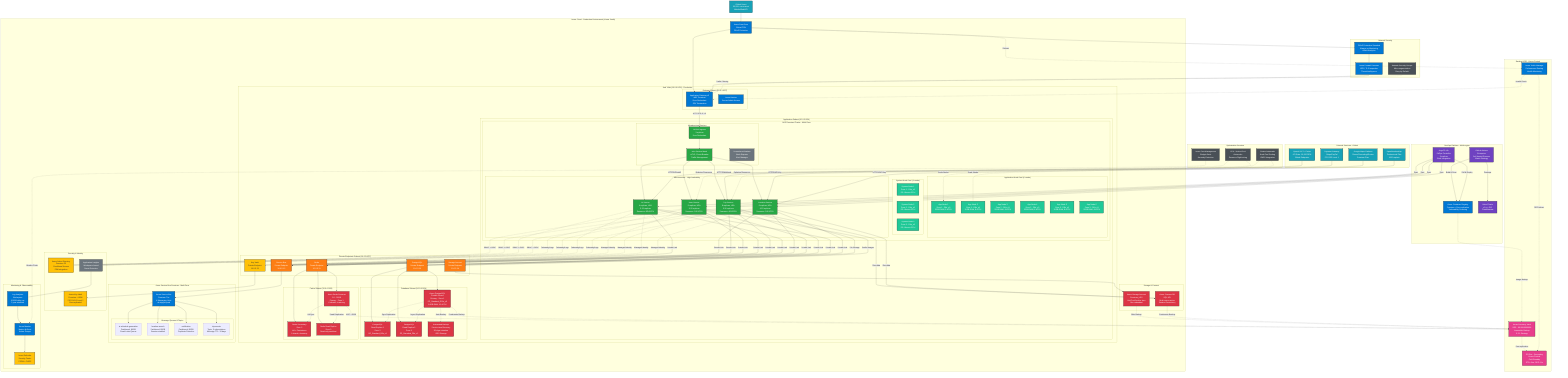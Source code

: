 graph TB
    %% Production Environment Physical Architecture
    %% Enterprise-grade Azure Cloud Architecture for TripGen Service
    
    Users[Global Users<br/>50,000+ concurrent<br/>Mobile/Web/API] --> CDN[Azure Front Door<br/>Global CDN<br/>DDoS Protection]
    
    subgraph "Azure Cloud - Production Environment (Korea South)"
        CDN --> AppGateway[Application Gateway v2<br/>WAF Premium<br/>Zone Redundant<br/>SSL Termination]
        
        subgraph "Hub VNet (10.0.0.0/16) - Production"
            subgraph "Gateway Subnet (10.0.1.0/27)"
                AppGateway
                Bastion[Azure Bastion<br/>Secure Admin Access]
            end
            
            subgraph "Application Subnet (10.0.2.0/24)"
                subgraph "AKS Premium Cluster - Multi-Zone"
                    direction TB
                    
                    subgraph "System Node Pool (3 nodes)"
                        SystemNode1[System Node 1<br/>Zone 1 - D4s_v3<br/>OS: Ubuntu 22.04]
                        SystemNode2[System Node 2<br/>Zone 2 - D4s_v3<br/>OS: Ubuntu 22.04]
                        SystemNode3[System Node 3<br/>Zone 3 - D4s_v3<br/>OS: Ubuntu 22.04]
                    end
                    
                    subgraph "Application Node Pool (6 nodes)"
                        AppNode1[App Node 1<br/>Zone 1 - D8s_v3<br/>32GB RAM, 8 vCPU]
                        AppNode2[App Node 2<br/>Zone 1 - D8s_v3<br/>32GB RAM, 8 vCPU]
                        AppNode3[App Node 3<br/>Zone 2 - D8s_v3<br/>32GB RAM, 8 vCPU]
                        AppNode4[App Node 4<br/>Zone 2 - D8s_v3<br/>32GB RAM, 8 vCPU]
                        AppNode5[App Node 5<br/>Zone 3 - D8s_v3<br/>32GB RAM, 8 vCPU]
                        AppNode6[App Node 6<br/>Zone 3 - D8s_v3<br/>32GB RAM, 8 vCPU]
                    end
                    
                    subgraph "Microservices - High Availability"
                        UserService[User Service<br/>5 replicas, HPA<br/>3-20 replicas<br/>Resource: 2Gi/1CPU]
                        TripService[Trip Service<br/>8 replicas, HPA<br/>5-30 replicas<br/>Resource: 4Gi/2CPU]
                        AIService[AI Service<br/>4 replicas, HPA<br/>3-15 replicas<br/>Resource: 8Gi/4CPU]
                        LocationService[Location Service<br/>6 replicas, HPA<br/>4-25 replicas<br/>Resource: 2Gi/1CPU]
                    end
                    
                    subgraph "Infrastructure Services"
                        IngressController[NGINX Ingress<br/>3 replicas<br/>Zone Redundant]
                        ServiceMesh[Istio Service Mesh<br/>mTLS, Circuit Breaker<br/>Traffic Management]
                        Monitoring[Prometheus/Grafana<br/>Node Exporter<br/>Alert Manager]
                    end
                end
            end
            
            AppGateway -->|HTTPS/TLS 1.3| IngressController
            IngressController --> ServiceMesh
            ServiceMesh --> UserService
            ServiceMesh --> TripService
            ServiceMesh --> AIService
            ServiceMesh --> LocationService
            
            subgraph "Database Subnet (10.0.3.0/24)"
                PostgreSQLPrimary[Azure PostgreSQL<br/>Flexible Server<br/>Primary - Zone 1<br/>GP_Standard_D16s_v3<br/>64GB RAM, 16 vCPU]
                PostgreSQLReplica1[PostgreSQL<br/>Read Replica 1<br/>Zone 2<br/>GP_Standard_D8s_v3]
                PostgreSQLReplica2[PostgreSQL<br/>Read Replica 2<br/>Zone 3<br/>GP_Standard_D8s_v3]
                PostgreSQLBackup[Automated Backup<br/>Point-in-time Recovery<br/>35 days retention<br/>GRS Storage]
            end
            
            subgraph "Cache Subnet (10.0.4.0/24)"
                RedisPrimary[Azure Redis Premium<br/>P4 - 26GB<br/>Primary - Zone 1<br/>6 shards, clustering]
                RedisSecondary[Redis Secondary<br/>Zone 2<br/>HA + Persistence<br/>6 shards, clustering]
                RedisReadReplica[Redis Read Replica<br/>Zone 3<br/>Read-only workload]
            end
            
            subgraph "Private Endpoints Subnet (10.0.5.0/27)"
                PostgreSQLEndpoint[PostgreSQL<br/>Private Endpoint<br/>10.0.5.10]
                RedisEndpoint[Redis<br/>Private Endpoint<br/>10.0.5.11]
                ServiceBusEndpoint[Service Bus<br/>Private Endpoint<br/>10.0.5.12]
                KeyVaultEndpoint[Key Vault<br/>Private Endpoint<br/>10.0.5.13]
                StorageEndpoint[Storage Account<br/>Private Endpoint<br/>10.0.5.14]
            end
        end
        
        subgraph "Azure Service Bus Premium - Multi-Zone"
            ServiceBusPremium[Azure Service Bus<br/>Premium Tier<br/>4 Messaging Units<br/>sb-tripgen-prod]
            
            subgraph "Message Queues & Topics"
                AIQueue[ai-schedule-generation<br/>Partitioned, 80GB<br/>Dead Letter Queue]
                LocationQueue[location-search<br/>Partitioned, 80GB<br/>Session-enabled]
                NotificationQueue[notification<br/>Partitioned, 80GB<br/>Duplicate Detection]
                EventTopic[trip-events<br/>Topic, 3 subscriptions<br/>Message TTL: 14 days]
            end
        end
        
        subgraph "Security & Identity"
            KeyVault[Azure Key Vault<br/>Premium + HSM<br/>FIPS 140-2 Level 2<br/>Geo-replicated]
            AAD[Azure Active Directory<br/>Premium P2<br/>Conditional Access<br/>PIM Integration]
            AppInsights[Application Insights<br/>Workspace-based<br/>Smart Detection]
        end
        
        subgraph "Monitoring & Observability"
            LogAnalytics[Log Analytics<br/>Workspace<br/>500GB daily cap<br/>2 year retention]
            AzureMonitor[Azure Monitor<br/>Metrics & Alerts<br/>Action Groups]
            Defender[Azure Defender<br/>Security Center<br/>CSPM + CWPP]
        end
        
        subgraph "Storage & Content"
            StorageAccount[Azure Storage Account<br/>Premium_LRS<br/>Hot/Cool/Archive tiers<br/>Geo-redundant]
            CosmosDB[Azure Cosmos DB<br/>SQL API<br/>Multi-region writes<br/>Session consistency]
        end
        
        %% Private Link Connections
        UserService -->|Private Link| PostgreSQLEndpoint
        TripService -->|Private Link| PostgreSQLEndpoint
        AIService -->|Private Link| PostgreSQLEndpoint
        LocationService -->|Private Link| PostgreSQLEndpoint
        
        PostgreSQLEndpoint --> PostgreSQLPrimary
        PostgreSQLEndpoint --> PostgreSQLReplica1
        PostgreSQLEndpoint --> PostgreSQLReplica2
        
        UserService -->|Private Link| RedisEndpoint
        TripService -->|Private Link| RedisEndpoint
        AIService -->|Private Link| RedisEndpoint
        LocationService -->|Private Link| RedisEndpoint
        
        RedisEndpoint --> RedisPrimary
        RedisEndpoint --> RedisSecondary
        RedisEndpoint --> RedisReadReplica
        
        AIService -->|Private Link| ServiceBusEndpoint
        LocationService -->|Private Link| ServiceBusEndpoint
        TripService -->|Private Link| ServiceBusEndpoint
        UserService -->|Private Link| ServiceBusEndpoint
        
        ServiceBusEndpoint --> ServiceBusPremium
        ServiceBusPremium --> AIQueue
        ServiceBusPremium --> LocationQueue
        ServiceBusPremium --> NotificationQueue
        ServiceBusPremium --> EventTopic
        
        %% High Availability & Replication
        PostgreSQLPrimary -.->|Sync Replication| PostgreSQLReplica1
        PostgreSQLPrimary -.->|Async Replication| PostgreSQLReplica2
        PostgreSQLPrimary -.->|Auto Backup| PostgreSQLBackup
        RedisPrimary -.->|HA Sync| RedisSecondary
        RedisPrimary -.->|Read Replication| RedisReadReplica
        
        %% Security & Identity Connections
        UserService -.->|Managed Identity| KeyVaultEndpoint
        TripService -.->|Managed Identity| KeyVaultEndpoint
        AIService -.->|Managed Identity| KeyVaultEndpoint
        LocationService -.->|Managed Identity| KeyVaultEndpoint
        
        KeyVaultEndpoint --> KeyVault
        
        UserService -.->|RBAC + OIDC| AAD
        TripService -.->|RBAC + OIDC| AAD
        AIService -.->|RBAC + OIDC| AAD
        LocationService -.->|RBAC + OIDC| AAD
        
        %% Monitoring & Telemetry
        UserService -.->|Telemetry/Logs| AppInsights
        TripService -.->|Telemetry/Logs| AppInsights
        AIService -.->|Telemetry/Logs| AppInsights
        LocationService -.->|Telemetry/Logs| AppInsights
        
        AppInsights --> LogAnalytics
        LogAnalytics --> AzureMonitor
        AzureMonitor --> Defender
        
        %% Storage Connections
        TripService -->|File Storage| StorageEndpoint
        UserService -->|Profile Images| StorageEndpoint
        StorageEndpoint --> StorageAccount
        
        TripService -->|Geo-data| CosmosDB
        LocationService -->|Geo-data| CosmosDB
    end
    
    %% External Integrations
    subgraph "External Services - Global"
        OpenAI[OpenAI GPT-4 Turbo<br/>API Rate: 10,000 RPM<br/>Global Endpoints]
        GoogleMaps[Google Maps Platform<br/>Places/Geocoding/Routes<br/>Premium Plan]
        WeatherAPI[OpenWeatherMap<br/>Professional Plan<br/>1000 req/min]
        PaymentGateway[Payment Gateway<br/>Stripe/PayPal<br/>PCI DSS Level 1]
    end
    
    %% Secure External Connections
    OpenAI -->|HTTPS/OAuth2| AIService
    GoogleMaps -->|HTTPS/API Key| LocationService
    WeatherAPI -->|HTTPS/API Key| LocationService
    PaymentGateway -->|HTTPS/Webhook| TripService
    
    %% CI/CD & DevOps Infrastructure
    subgraph "DevOps Platform - Multi-region"
        GitHubActions[GitHub Actions<br/>Enterprise<br/>Self-hosted Runners<br/>Matrix Strategy]
        ArgoCD[ArgoCD HA<br/>GitOps Controller<br/>3 replicas<br/>Slack Integration]
        ContainerRegistry[Azure Container Registry<br/>Premium + Geo-replication<br/>Vulnerability Scanning]
        Helm[Helm Charts<br/>v3.x + OCI<br/>ChartMuseum]
    end
    
    %% DevOps Workflow
    GitHubActions -->|Build & Scan| ContainerRegistry
    GitHubActions -->|Package| Helm
    ArgoCD -->|Pull & Deploy| ContainerRegistry
    ArgoCD -->|Sync| UserService
    ArgoCD -->|Sync| TripService
    ArgoCD -->|Sync| AIService
    ArgoCD -->|Sync| LocationService
    
    %% Disaster Recovery & Backup
    subgraph "Backup & DR - Korea Central"
        BackupVault[Azure Recovery Vault<br/>GRS - 99.999999999%<br/>Immutable Backup<br/>3-2-1 Strategy]
        DRSite[DR Site - Secondary<br/>Korea Central<br/>Cold Standby<br/>RTO: 4hrs, RPO: 1hr]
        TrafficManager[Azure Traffic Manager<br/>Performance Routing<br/>Health Monitoring]
    end
    
    %% Backup & DR Connections
    PostgreSQLPrimary -.->|Continuous Backup| BackupVault
    RedisPrimary -.->|AOF + RDB| BackupVault
    StorageAccount -.->|Blob Backup| BackupVault
    CosmosDB -.->|Continuous Backup| BackupVault
    ContainerRegistry -.->|Image Backup| BackupVault
    BackupVault -.->|Geo-replication| DRSite
    
    CDN -.->|Failover| TrafficManager
    TrafficManager -.->|Health Check| AppGateway
    TrafficManager -.->|DR Failover| DRSite
    
    %% Network Security
    subgraph "Network Security"
        NSG[Network Security Groups<br/>Micro-segmentation<br/>Deny by Default]
        Firewall[Azure Firewall Premium<br/>IDPS, TLS Inspection<br/>Threat Intelligence]
        DDoSProtection[DDoS Protection Standard<br/>Always-on Monitoring<br/>Attack Analytics]
    end
    
    CDN --> DDoSProtection
    DDoSProtection --> Firewall
    Firewall --> AppGateway
    NSG -.->|Traffic Filtering| AppGateway
    
    %% Performance & Cost Optimization
    subgraph "Optimization Services"
        AutoScale[Cluster Autoscaler<br/>Node Pool Scaling<br/>VMSS Integration]
        VPA[VPA - Vertical Pod<br/>Autoscaler<br/>Resource Right-sizing]
        CostManagement[Azure Cost Management<br/>Budget Alerts<br/>Anomaly Detection]
    end
    
    AutoScale -.->|Scale Nodes| AppNode1
    AutoScale -.->|Scale Nodes| AppNode2
    VPA -.->|Optimize Resources| UserService
    VPA -.->|Optimize Resources| TripService
    CostManagement -.->|Monitor Costs| AzureMonitor
    
    %% Styling for better visualization
    classDef azureService fill:#0078d4,stroke:#333,stroke-width:2px,color:#fff
    classDef microservice fill:#28a745,stroke:#333,stroke-width:2px,color:#fff
    classDef database fill:#dc3545,stroke:#333,stroke-width:2px,color:#fff
    classDef security fill:#ffc107,stroke:#333,stroke-width:2px,color:#333
    classDef external fill:#17a2b8,stroke:#333,stroke-width:2px,color:#fff
    classDef devops fill:#6f42c1,stroke:#333,stroke-width:2px,color:#fff
    classDef backup fill:#e83e8c,stroke:#333,stroke-width:2px,color:#fff
    classDef privateEndpoint fill:#fd7e14,stroke:#333,stroke-width:2px,color:#fff
    classDef nodePool fill:#20c997,stroke:#333,stroke-width:2px,color:#fff
    classDef monitoring fill:#6c757d,stroke:#333,stroke-width:2px,color:#fff
    classDef network fill:#495057,stroke:#333,stroke-width:2px,color:#fff
    
    class CDN,AppGateway,ServiceBusPremium,ContainerRegistry,LogAnalytics,AzureMonitor,Bastion,TrafficManager,Firewall,DDoSProtection azureService
    class UserService,TripService,AIService,LocationService,IngressController,ServiceMesh microservice
    class PostgreSQLPrimary,PostgreSQLReplica1,PostgreSQLReplica2,PostgreSQLBackup,RedisPrimary,RedisSecondary,RedisReadReplica,CosmosDB,StorageAccount database
    class KeyVault,KeyVaultEndpoint,AAD,Defender security
    class Users,OpenAI,GoogleMaps,WeatherAPI,PaymentGateway external
    class GitHubActions,ArgoCD,Helm devops
    class BackupVault,DRSite backup
    class PostgreSQLEndpoint,RedisEndpoint,ServiceBusEndpoint,StorageEndpoint privateEndpoint
    class SystemNode1,SystemNode2,SystemNode3,AppNode1,AppNode2,AppNode3,AppNode4,AppNode5,AppNode6 nodePool
    class AppInsights,Monitoring monitoring
    class NSG,AutoScale,VPA,CostManagement network